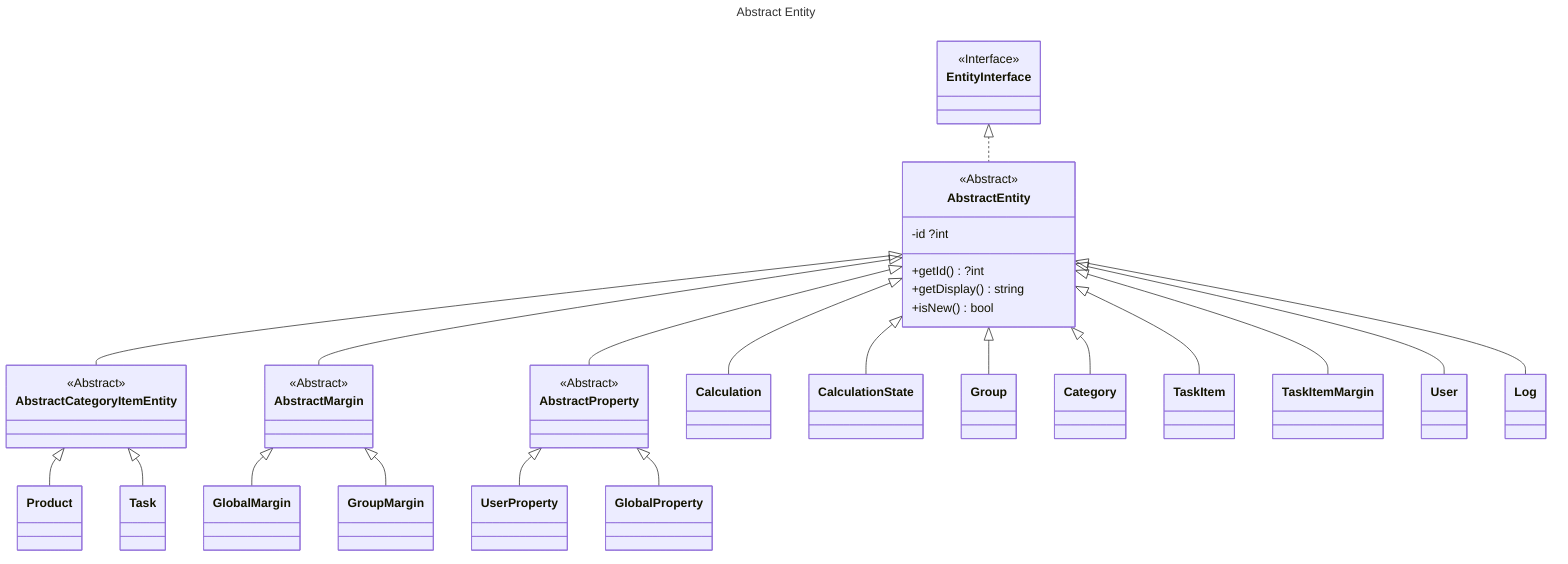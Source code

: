 ---
title: Abstract Entity
---
classDiagram
    direction TB

    class EntityInterface {
        <<Interface>>
    }

    class AbstractEntity {
        <<Abstract>>
        -id ?int
        +getId() ?int
        +getDisplay() string
        +isNew() bool
    }

    class AbstractCategoryItemEntity {
        <<Abstract>>
    }

    class AbstractProperty {
        <<Abstract>>
    }

    class AbstractMargin {
        <<Abstract>>
    }

    EntityInterface <|.. AbstractEntity

    AbstractEntity <|-- AbstractCategoryItemEntity
    AbstractEntity <|-- AbstractMargin
    AbstractEntity <|-- AbstractProperty
    AbstractEntity <|-- Calculation
    AbstractEntity <|-- CalculationState
    AbstractEntity <|-- Group
    AbstractEntity <|-- Category
    AbstractEntity <|-- TaskItem
    AbstractEntity <|-- TaskItemMargin
    AbstractEntity <|-- User
    AbstractEntity <|-- Log

    AbstractCategoryItemEntity <|-- Product
    AbstractCategoryItemEntity <|-- Task

    AbstractProperty <|-- UserProperty
    AbstractProperty <|-- GlobalProperty

    AbstractMargin <|-- GlobalMargin
    AbstractMargin <|-- GroupMargin

    click EntityInterface call nodeCallback()
    click AbstractMargin call nodeCallback()
    click AbstractProperty call nodeCallback()
    click Calculation call nodeCallback()
    click CalculationState call nodeCallback()
    click Group call nodeCallback()
    click Category call nodeCallback()
    click Product call nodeCallback()
    click Task call nodeCallback()
    click User call nodeCallback()
    click GlobalMargin call nodeCallback()
    click AbstractCategoryItemEntity call nodeCallback()
    click Log call nodeCallback()